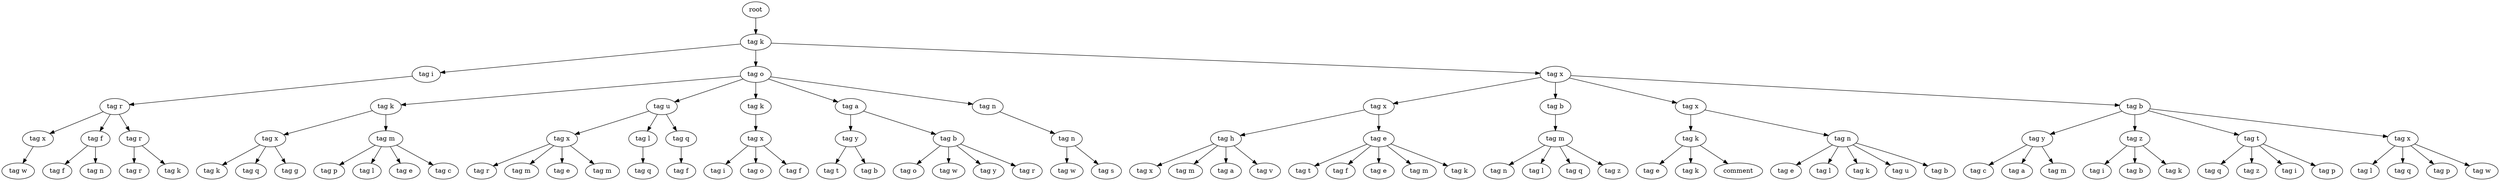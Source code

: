 digraph Tree{
0[label="root"];
0->00
00[label="tag k"];
00->000
000[label="tag i"];
000->0000
0000[label="tag r"];
0000->00000
00000[label="tag x"];
00000->000000
000000[label="tag w"];
0000->00001
00001[label="tag f"];
00001->000010
000010[label="tag f"];
00001->000011
000011[label="tag n"];
0000->00002
00002[label="tag r"];
00002->000020
000020[label="tag r"];
00002->000021
000021[label="tag k"];
00->001
001[label="tag o"];
001->0010
0010[label="tag k"];
0010->00100
00100[label="tag x"];
00100->001000
001000[label="tag k"];
00100->001001
001001[label="tag q"];
00100->001002
001002[label="tag g"];
0010->00101
00101[label="tag m"];
00101->001010
001010[label="tag p"];
00101->001011
001011[label="tag l"];
00101->001012
001012[label="tag e"];
00101->001013
001013[label="tag c"];
001->0011
0011[label="tag u"];
0011->00110
00110[label="tag x"];
00110->001100
001100[label="tag r"];
00110->001101
001101[label="tag m"];
00110->001102
001102[label="tag e"];
00110->001103
001103[label="tag m"];
0011->00111
00111[label="tag l"];
00111->001110
001110[label="tag q"];
0011->00112
00112[label="tag q"];
00112->001120
001120[label="tag f"];
001->0012
0012[label="tag k"];
0012->00120
00120[label="tag x"];
00120->001200
001200[label="tag i"];
00120->001201
001201[label="tag o"];
00120->001202
001202[label="tag f"];
001->0013
0013[label="tag a"];
0013->00130
00130[label="tag y"];
00130->001300
001300[label="tag t"];
00130->001301
001301[label="tag b"];
0013->00131
00131[label="tag b"];
00131->001310
001310[label="tag o"];
00131->001311
001311[label="tag w"];
00131->001312
001312[label="tag y"];
00131->001313
001313[label="tag r"];
001->0014
0014[label="tag n"];
0014->00140
00140[label="tag n"];
00140->001400
001400[label="tag w"];
00140->001401
001401[label="tag s"];
00->002
002[label="tag x"];
002->0020
0020[label="tag x"];
0020->00200
00200[label="tag h"];
00200->002000
002000[label="tag x"];
00200->002001
002001[label="tag m"];
00200->002002
002002[label="tag a"];
00200->002003
002003[label="tag v"];
0020->00201
00201[label="tag e"];
00201->002010
002010[label="tag t"];
00201->002011
002011[label="tag f"];
00201->002012
002012[label="tag e"];
00201->002013
002013[label="tag m"];
00201->002014
002014[label="tag k"];
002->0021
0021[label="tag b"];
0021->00210
00210[label="tag m"];
00210->002100
002100[label="tag n"];
00210->002101
002101[label="tag l"];
00210->002102
002102[label="tag q"];
00210->002103
002103[label="tag z"];
002->0022
0022[label="tag x"];
0022->00220
00220[label="tag k"];
00220->002200
002200[label="tag e"];
00220->002201
002201[label="tag k"];
00220->002202
002202[label="comment"];
0022->00221
00221[label="tag n"];
00221->002210
002210[label="tag e"];
00221->002211
002211[label="tag l"];
00221->002212
002212[label="tag k"];
00221->002213
002213[label="tag u"];
00221->002214
002214[label="tag b"];
002->0023
0023[label="tag b"];
0023->00230
00230[label="tag y"];
00230->002300
002300[label="tag c"];
00230->002301
002301[label="tag a"];
00230->002302
002302[label="tag m"];
0023->00231
00231[label="tag z"];
00231->002310
002310[label="tag i"];
00231->002311
002311[label="tag b"];
00231->002312
002312[label="tag k"];
0023->00232
00232[label="tag t"];
00232->002320
002320[label="tag q"];
00232->002321
002321[label="tag z"];
00232->002322
002322[label="tag i"];
00232->002323
002323[label="tag p"];
0023->00233
00233[label="tag x"];
00233->002330
002330[label="tag l"];
00233->002331
002331[label="tag q"];
00233->002332
002332[label="tag p"];
00233->002333
002333[label="tag w"];
}

